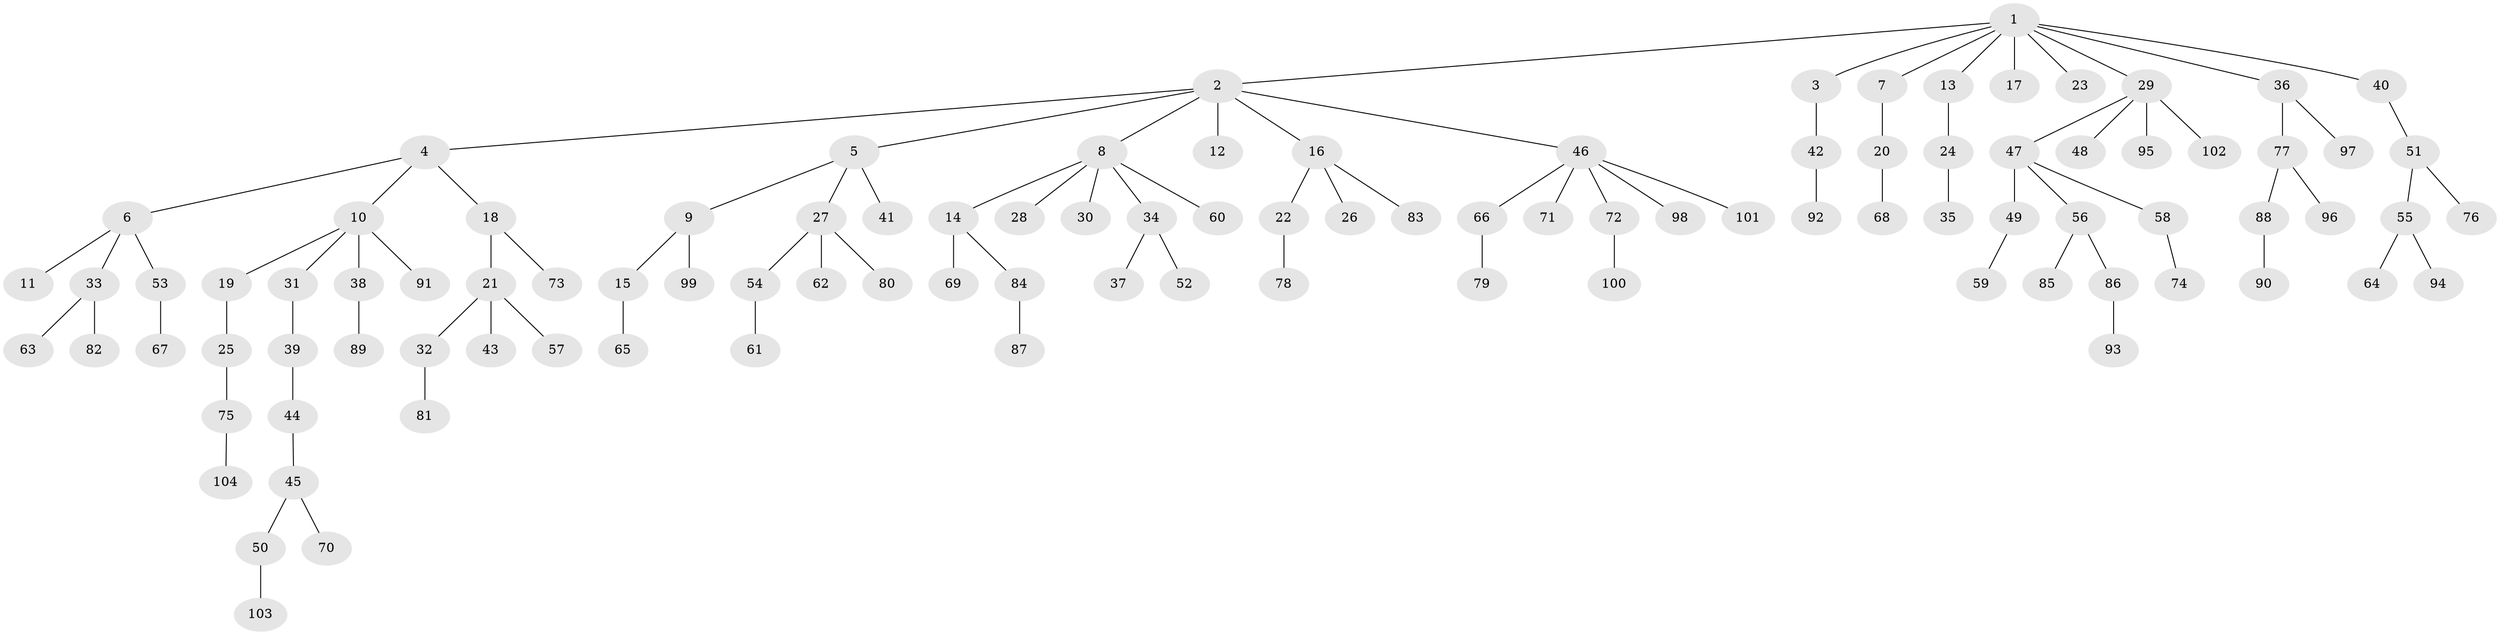 // Generated by graph-tools (version 1.1) at 2025/26/03/09/25 03:26:25]
// undirected, 104 vertices, 103 edges
graph export_dot {
graph [start="1"]
  node [color=gray90,style=filled];
  1;
  2;
  3;
  4;
  5;
  6;
  7;
  8;
  9;
  10;
  11;
  12;
  13;
  14;
  15;
  16;
  17;
  18;
  19;
  20;
  21;
  22;
  23;
  24;
  25;
  26;
  27;
  28;
  29;
  30;
  31;
  32;
  33;
  34;
  35;
  36;
  37;
  38;
  39;
  40;
  41;
  42;
  43;
  44;
  45;
  46;
  47;
  48;
  49;
  50;
  51;
  52;
  53;
  54;
  55;
  56;
  57;
  58;
  59;
  60;
  61;
  62;
  63;
  64;
  65;
  66;
  67;
  68;
  69;
  70;
  71;
  72;
  73;
  74;
  75;
  76;
  77;
  78;
  79;
  80;
  81;
  82;
  83;
  84;
  85;
  86;
  87;
  88;
  89;
  90;
  91;
  92;
  93;
  94;
  95;
  96;
  97;
  98;
  99;
  100;
  101;
  102;
  103;
  104;
  1 -- 2;
  1 -- 3;
  1 -- 7;
  1 -- 13;
  1 -- 17;
  1 -- 23;
  1 -- 29;
  1 -- 36;
  1 -- 40;
  2 -- 4;
  2 -- 5;
  2 -- 8;
  2 -- 12;
  2 -- 16;
  2 -- 46;
  3 -- 42;
  4 -- 6;
  4 -- 10;
  4 -- 18;
  5 -- 9;
  5 -- 27;
  5 -- 41;
  6 -- 11;
  6 -- 33;
  6 -- 53;
  7 -- 20;
  8 -- 14;
  8 -- 28;
  8 -- 30;
  8 -- 34;
  8 -- 60;
  9 -- 15;
  9 -- 99;
  10 -- 19;
  10 -- 31;
  10 -- 38;
  10 -- 91;
  13 -- 24;
  14 -- 69;
  14 -- 84;
  15 -- 65;
  16 -- 22;
  16 -- 26;
  16 -- 83;
  18 -- 21;
  18 -- 73;
  19 -- 25;
  20 -- 68;
  21 -- 32;
  21 -- 43;
  21 -- 57;
  22 -- 78;
  24 -- 35;
  25 -- 75;
  27 -- 54;
  27 -- 62;
  27 -- 80;
  29 -- 47;
  29 -- 48;
  29 -- 95;
  29 -- 102;
  31 -- 39;
  32 -- 81;
  33 -- 63;
  33 -- 82;
  34 -- 37;
  34 -- 52;
  36 -- 77;
  36 -- 97;
  38 -- 89;
  39 -- 44;
  40 -- 51;
  42 -- 92;
  44 -- 45;
  45 -- 50;
  45 -- 70;
  46 -- 66;
  46 -- 71;
  46 -- 72;
  46 -- 98;
  46 -- 101;
  47 -- 49;
  47 -- 56;
  47 -- 58;
  49 -- 59;
  50 -- 103;
  51 -- 55;
  51 -- 76;
  53 -- 67;
  54 -- 61;
  55 -- 64;
  55 -- 94;
  56 -- 85;
  56 -- 86;
  58 -- 74;
  66 -- 79;
  72 -- 100;
  75 -- 104;
  77 -- 88;
  77 -- 96;
  84 -- 87;
  86 -- 93;
  88 -- 90;
}
